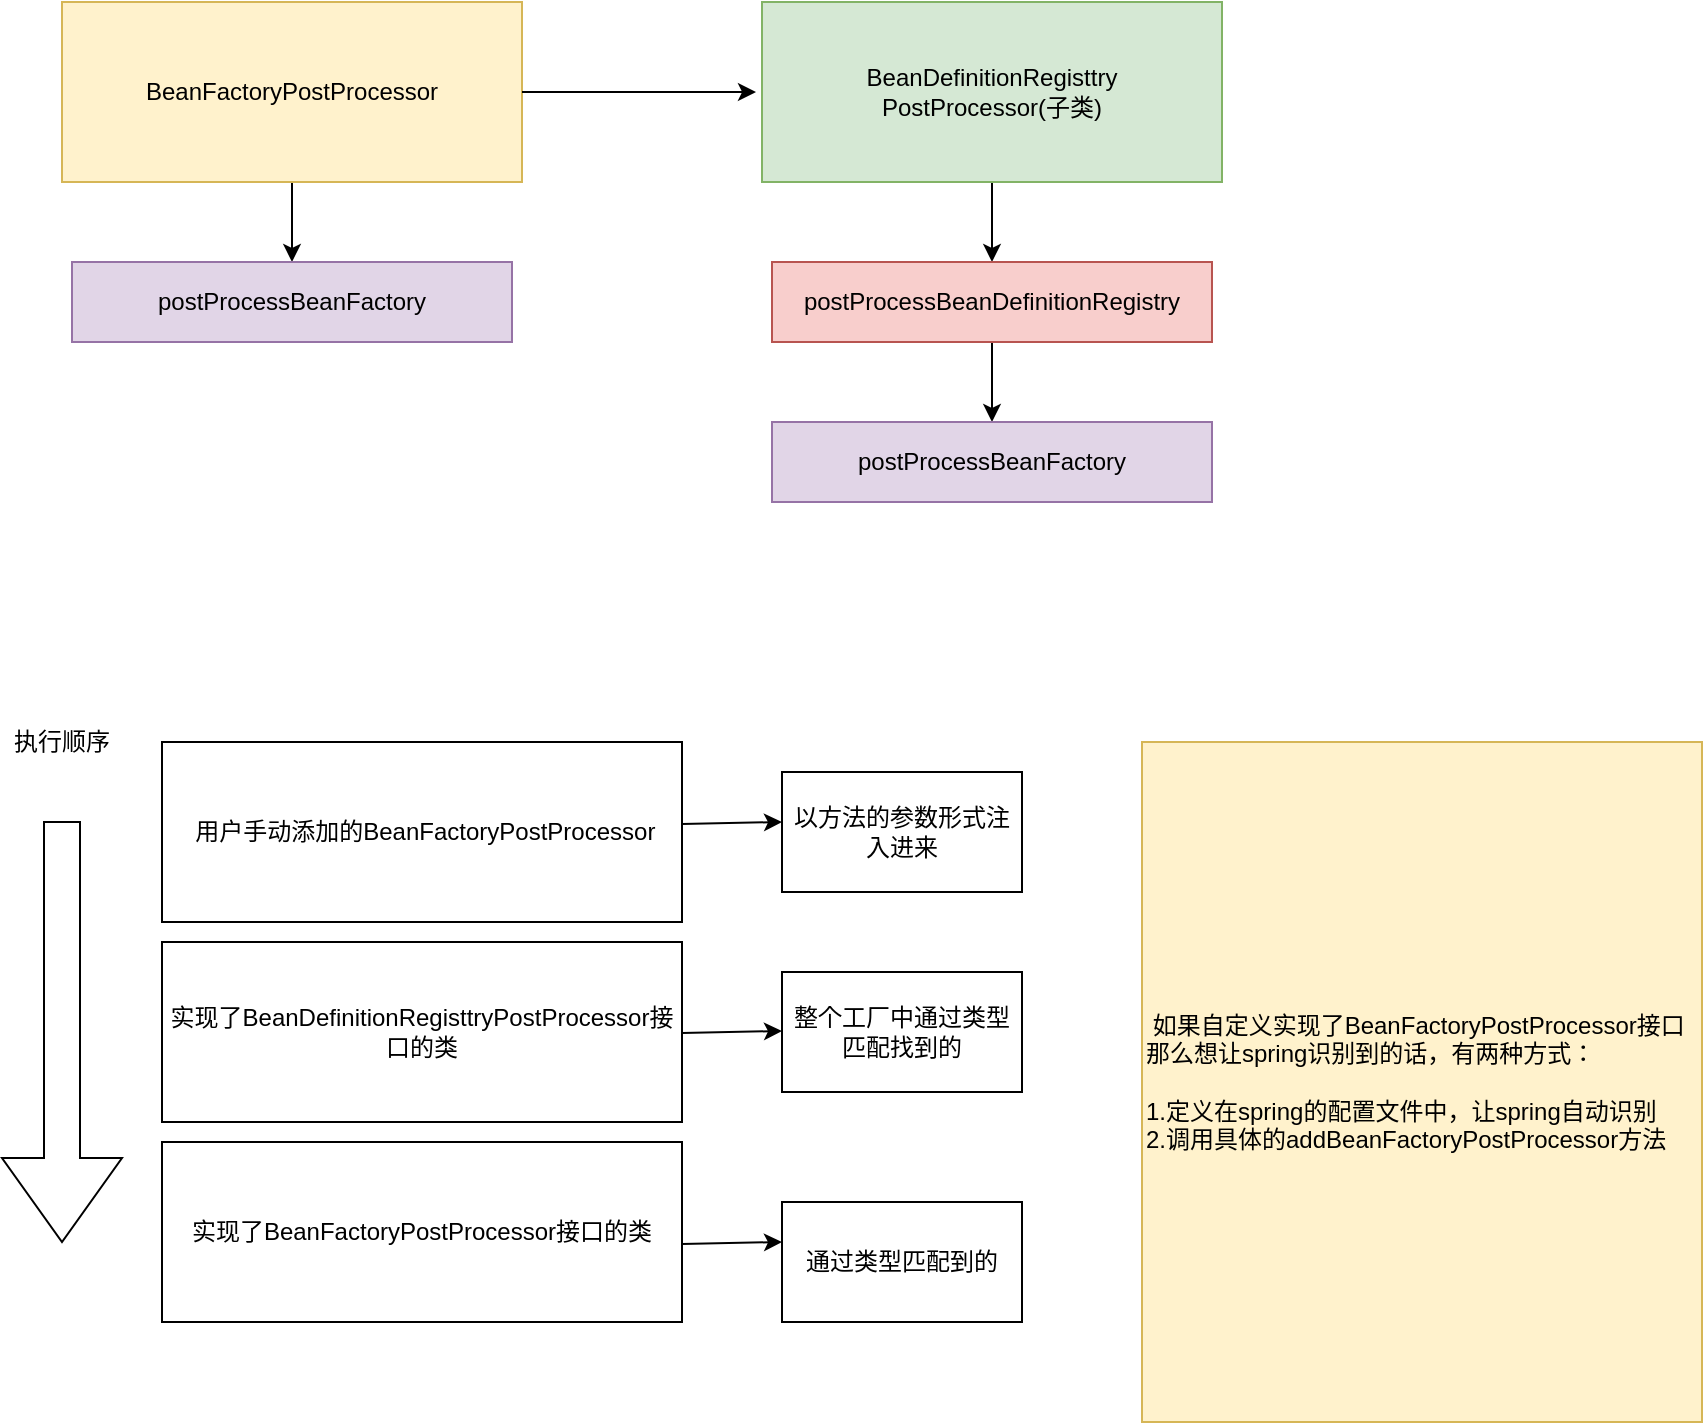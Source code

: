<mxfile version="21.1.1" type="github">
  <diagram name="第 1 页" id="kPf6iTKsyfyUOKiPGm12">
    <mxGraphModel dx="879" dy="639" grid="1" gridSize="10" guides="1" tooltips="1" connect="1" arrows="1" fold="1" page="1" pageScale="1" pageWidth="1654" pageHeight="2336" math="0" shadow="0">
      <root>
        <mxCell id="0" />
        <mxCell id="1" parent="0" />
        <mxCell id="j61tei6_rBJSNLcT9V6f-27" style="edgeStyle=orthogonalEdgeStyle;rounded=0;orthogonalLoop=1;jettySize=auto;html=1;exitX=0.5;exitY=1;exitDx=0;exitDy=0;" edge="1" parent="1" source="j61tei6_rBJSNLcT9V6f-1" target="j61tei6_rBJSNLcT9V6f-22">
          <mxGeometry relative="1" as="geometry" />
        </mxCell>
        <mxCell id="j61tei6_rBJSNLcT9V6f-1" value="BeanFactoryPostProcessor" style="rounded=0;whiteSpace=wrap;html=1;fillColor=#fff2cc;strokeColor=#d6b656;" vertex="1" parent="1">
          <mxGeometry x="50" y="100" width="230" height="90" as="geometry" />
        </mxCell>
        <mxCell id="j61tei6_rBJSNLcT9V6f-25" style="edgeStyle=orthogonalEdgeStyle;rounded=0;orthogonalLoop=1;jettySize=auto;html=1;entryX=0.5;entryY=0;entryDx=0;entryDy=0;" edge="1" parent="1" source="j61tei6_rBJSNLcT9V6f-2" target="j61tei6_rBJSNLcT9V6f-23">
          <mxGeometry relative="1" as="geometry" />
        </mxCell>
        <mxCell id="j61tei6_rBJSNLcT9V6f-2" value="BeanDefinitionRegisttry&lt;br&gt;PostProcessor(子类)" style="rounded=0;whiteSpace=wrap;html=1;fillColor=#d5e8d4;strokeColor=#82b366;" vertex="1" parent="1">
          <mxGeometry x="400" y="100" width="230" height="90" as="geometry" />
        </mxCell>
        <mxCell id="j61tei6_rBJSNLcT9V6f-3" value="" style="endArrow=classic;html=1;rounded=0;entryX=-0.019;entryY=0.162;entryDx=0;entryDy=0;entryPerimeter=0;" edge="1" parent="1" source="j61tei6_rBJSNLcT9V6f-1">
          <mxGeometry width="50" height="50" relative="1" as="geometry">
            <mxPoint x="280" y="146.01" as="sourcePoint" />
            <mxPoint x="397.004" y="145" as="targetPoint" />
          </mxGeometry>
        </mxCell>
        <mxCell id="j61tei6_rBJSNLcT9V6f-4" value="" style="shape=singleArrow;direction=south;whiteSpace=wrap;html=1;" vertex="1" parent="1">
          <mxGeometry x="20" y="510" width="60" height="210" as="geometry" />
        </mxCell>
        <mxCell id="j61tei6_rBJSNLcT9V6f-20" value="" style="group" vertex="1" connectable="0" parent="1">
          <mxGeometry x="100" y="470" width="770" height="340" as="geometry" />
        </mxCell>
        <mxCell id="j61tei6_rBJSNLcT9V6f-9" value="&amp;nbsp;用户手动添加的BeanFactoryPostProcessor" style="rounded=0;whiteSpace=wrap;html=1;" vertex="1" parent="j61tei6_rBJSNLcT9V6f-20">
          <mxGeometry width="260" height="90" as="geometry" />
        </mxCell>
        <mxCell id="j61tei6_rBJSNLcT9V6f-18" value="&amp;nbsp;如果自定义实现了BeanFactoryPostProcessor接口那么想让spring识别到的话，有两种方式：&lt;br&gt;&lt;br&gt;1.定义在spring的配置文件中，让spring自动识别&lt;br&gt;2.调用具体的addBeanFactoryPostProcessor方法" style="rounded=0;whiteSpace=wrap;html=1;fillColor=#fff2cc;strokeColor=#d6b656;align=left;labelPosition=center;verticalLabelPosition=middle;verticalAlign=middle;" vertex="1" parent="j61tei6_rBJSNLcT9V6f-20">
          <mxGeometry x="490" width="280" height="340" as="geometry" />
        </mxCell>
        <mxCell id="j61tei6_rBJSNLcT9V6f-19" value="" style="group" vertex="1" connectable="0" parent="j61tei6_rBJSNLcT9V6f-20">
          <mxGeometry y="15" width="430" height="275" as="geometry" />
        </mxCell>
        <mxCell id="j61tei6_rBJSNLcT9V6f-10" value="实现了BeanDefinitionRegisttryPostProcessor接口的类" style="rounded=0;whiteSpace=wrap;html=1;" vertex="1" parent="j61tei6_rBJSNLcT9V6f-19">
          <mxGeometry y="85" width="260" height="90" as="geometry" />
        </mxCell>
        <mxCell id="j61tei6_rBJSNLcT9V6f-11" value="实现了BeanFactoryPostProcessor接口的类" style="rounded=0;whiteSpace=wrap;html=1;" vertex="1" parent="j61tei6_rBJSNLcT9V6f-19">
          <mxGeometry y="185" width="260" height="90" as="geometry" />
        </mxCell>
        <mxCell id="j61tei6_rBJSNLcT9V6f-12" value="以方法的参数形式注入进来" style="rounded=0;whiteSpace=wrap;html=1;" vertex="1" parent="j61tei6_rBJSNLcT9V6f-19">
          <mxGeometry x="310" width="120" height="60" as="geometry" />
        </mxCell>
        <mxCell id="j61tei6_rBJSNLcT9V6f-13" value="整个工厂中通过类型匹配找到的" style="rounded=0;whiteSpace=wrap;html=1;" vertex="1" parent="j61tei6_rBJSNLcT9V6f-19">
          <mxGeometry x="310" y="100" width="120" height="60" as="geometry" />
        </mxCell>
        <mxCell id="j61tei6_rBJSNLcT9V6f-14" value="通过类型匹配到的" style="rounded=0;whiteSpace=wrap;html=1;" vertex="1" parent="j61tei6_rBJSNLcT9V6f-19">
          <mxGeometry x="310" y="215" width="120" height="60" as="geometry" />
        </mxCell>
        <mxCell id="j61tei6_rBJSNLcT9V6f-15" value="" style="endArrow=classic;html=1;rounded=0;" edge="1" parent="j61tei6_rBJSNLcT9V6f-19">
          <mxGeometry width="50" height="50" relative="1" as="geometry">
            <mxPoint x="260" y="26.01" as="sourcePoint" />
            <mxPoint x="310" y="25" as="targetPoint" />
          </mxGeometry>
        </mxCell>
        <mxCell id="j61tei6_rBJSNLcT9V6f-16" value="" style="endArrow=classic;html=1;rounded=0;" edge="1" parent="j61tei6_rBJSNLcT9V6f-19">
          <mxGeometry width="50" height="50" relative="1" as="geometry">
            <mxPoint x="260" y="130.51" as="sourcePoint" />
            <mxPoint x="310" y="129.5" as="targetPoint" />
          </mxGeometry>
        </mxCell>
        <mxCell id="j61tei6_rBJSNLcT9V6f-17" value="" style="endArrow=classic;html=1;rounded=0;" edge="1" parent="j61tei6_rBJSNLcT9V6f-19">
          <mxGeometry width="50" height="50" relative="1" as="geometry">
            <mxPoint x="260" y="236.01" as="sourcePoint" />
            <mxPoint x="310" y="235" as="targetPoint" />
          </mxGeometry>
        </mxCell>
        <mxCell id="j61tei6_rBJSNLcT9V6f-21" value="执行顺序" style="text;html=1;strokeColor=none;fillColor=none;align=center;verticalAlign=middle;whiteSpace=wrap;rounded=0;" vertex="1" parent="1">
          <mxGeometry x="20" y="455" width="60" height="30" as="geometry" />
        </mxCell>
        <mxCell id="j61tei6_rBJSNLcT9V6f-22" value="postProcessBeanFactory" style="rounded=0;whiteSpace=wrap;html=1;fillColor=#e1d5e7;strokeColor=#9673a6;" vertex="1" parent="1">
          <mxGeometry x="55" y="230" width="220" height="40" as="geometry" />
        </mxCell>
        <mxCell id="j61tei6_rBJSNLcT9V6f-28" style="edgeStyle=orthogonalEdgeStyle;rounded=0;orthogonalLoop=1;jettySize=auto;html=1;exitX=0.5;exitY=1;exitDx=0;exitDy=0;" edge="1" parent="1" source="j61tei6_rBJSNLcT9V6f-23" target="j61tei6_rBJSNLcT9V6f-24">
          <mxGeometry relative="1" as="geometry" />
        </mxCell>
        <mxCell id="j61tei6_rBJSNLcT9V6f-23" value="postProcessBeanDefinitionRegistry" style="rounded=0;whiteSpace=wrap;html=1;fillColor=#f8cecc;strokeColor=#b85450;" vertex="1" parent="1">
          <mxGeometry x="405" y="230" width="220" height="40" as="geometry" />
        </mxCell>
        <mxCell id="j61tei6_rBJSNLcT9V6f-24" value="postProcessBeanFactory" style="rounded=0;whiteSpace=wrap;html=1;fillColor=#e1d5e7;strokeColor=#9673a6;" vertex="1" parent="1">
          <mxGeometry x="405" y="310" width="220" height="40" as="geometry" />
        </mxCell>
      </root>
    </mxGraphModel>
  </diagram>
</mxfile>
